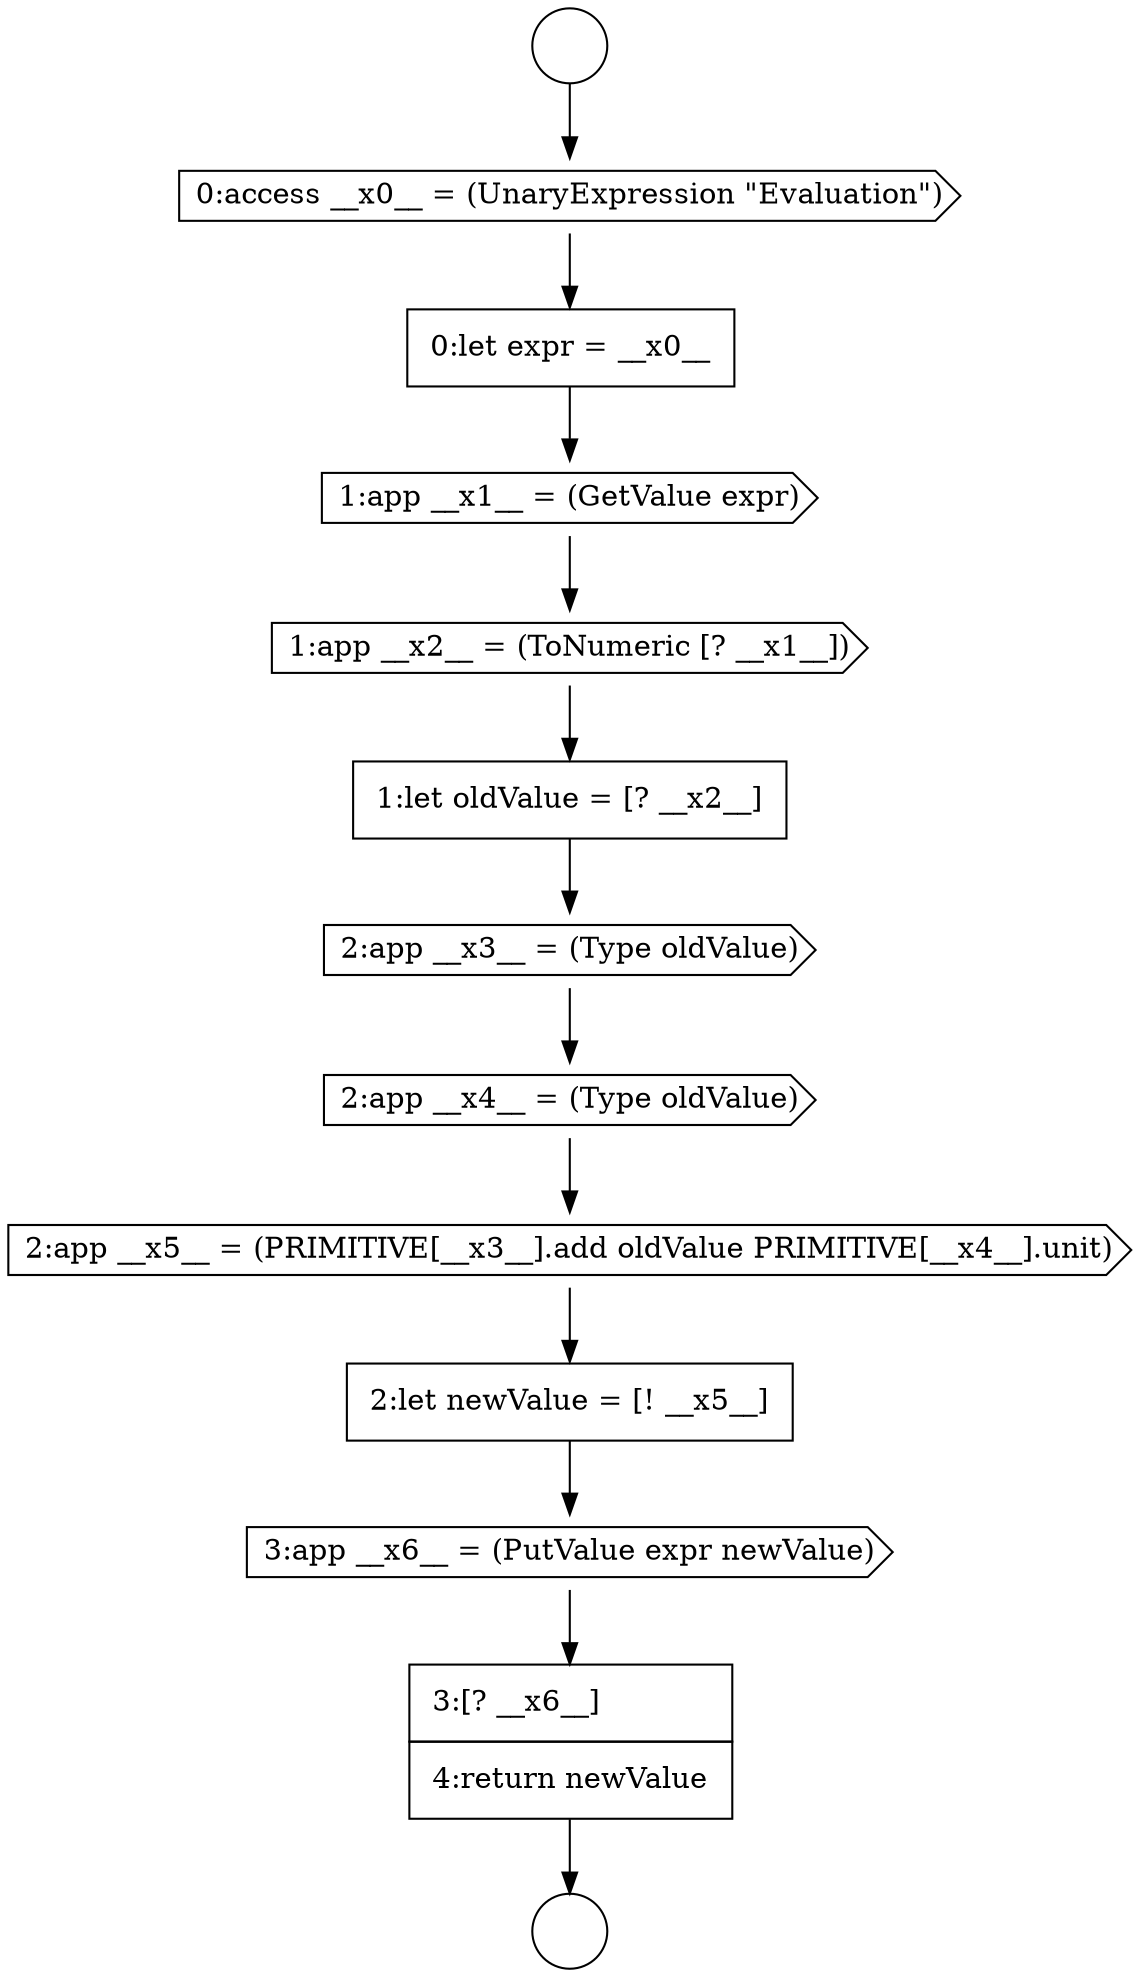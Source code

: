 digraph {
  node4992 [shape=circle label=" " color="black" fillcolor="white" style=filled]
  node5000 [shape=cds, label=<<font color="black">2:app __x4__ = (Type oldValue)</font>> color="black" fillcolor="white" style=filled]
  node4996 [shape=cds, label=<<font color="black">1:app __x1__ = (GetValue expr)</font>> color="black" fillcolor="white" style=filled]
  node4999 [shape=cds, label=<<font color="black">2:app __x3__ = (Type oldValue)</font>> color="black" fillcolor="white" style=filled]
  node5002 [shape=none, margin=0, label=<<font color="black">
    <table border="0" cellborder="1" cellspacing="0" cellpadding="10">
      <tr><td align="left">2:let newValue = [! __x5__]</td></tr>
    </table>
  </font>> color="black" fillcolor="white" style=filled]
  node4994 [shape=cds, label=<<font color="black">0:access __x0__ = (UnaryExpression &quot;Evaluation&quot;)</font>> color="black" fillcolor="white" style=filled]
  node4995 [shape=none, margin=0, label=<<font color="black">
    <table border="0" cellborder="1" cellspacing="0" cellpadding="10">
      <tr><td align="left">0:let expr = __x0__</td></tr>
    </table>
  </font>> color="black" fillcolor="white" style=filled]
  node4998 [shape=none, margin=0, label=<<font color="black">
    <table border="0" cellborder="1" cellspacing="0" cellpadding="10">
      <tr><td align="left">1:let oldValue = [? __x2__]</td></tr>
    </table>
  </font>> color="black" fillcolor="white" style=filled]
  node4993 [shape=circle label=" " color="black" fillcolor="white" style=filled]
  node5003 [shape=cds, label=<<font color="black">3:app __x6__ = (PutValue expr newValue)</font>> color="black" fillcolor="white" style=filled]
  node5001 [shape=cds, label=<<font color="black">2:app __x5__ = (PRIMITIVE[__x3__].add oldValue PRIMITIVE[__x4__].unit)</font>> color="black" fillcolor="white" style=filled]
  node4997 [shape=cds, label=<<font color="black">1:app __x2__ = (ToNumeric [? __x1__])</font>> color="black" fillcolor="white" style=filled]
  node5004 [shape=none, margin=0, label=<<font color="black">
    <table border="0" cellborder="1" cellspacing="0" cellpadding="10">
      <tr><td align="left">3:[? __x6__]</td></tr>
      <tr><td align="left">4:return newValue</td></tr>
    </table>
  </font>> color="black" fillcolor="white" style=filled]
  node4998 -> node4999 [ color="black"]
  node4997 -> node4998 [ color="black"]
  node4996 -> node4997 [ color="black"]
  node5003 -> node5004 [ color="black"]
  node5002 -> node5003 [ color="black"]
  node4994 -> node4995 [ color="black"]
  node5000 -> node5001 [ color="black"]
  node5001 -> node5002 [ color="black"]
  node5004 -> node4993 [ color="black"]
  node4999 -> node5000 [ color="black"]
  node4992 -> node4994 [ color="black"]
  node4995 -> node4996 [ color="black"]
}
